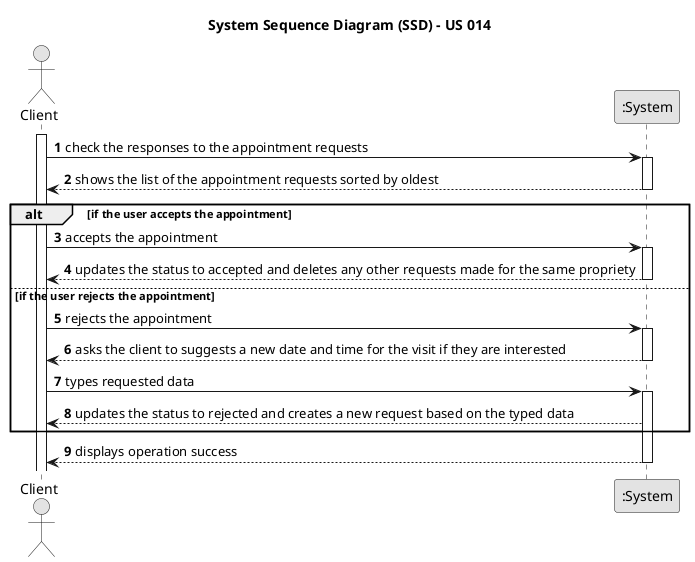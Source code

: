 @startuml
        skinparam monochrome true
        skinparam packageStyle rectangle
        skinparam shadowing false

        title System Sequence Diagram (SSD) - US 014

        autonumber

        actor "Client" as client
        participant ":System" as system

        activate client

        client -> system : check the responses to the appointment requests
        activate system

        system --> client : shows the list of the appointment requests sorted by oldest
        deactivate system
        alt if the user accepts the appointment
        client -> system : accepts the appointment
        activate system
        system --> client : updates the status to accepted and deletes any other requests made for the same propriety
        deactivate system
        else if the user rejects the appointment

        client -> system : rejects the appointment
        activate system
        system --> client : asks the client to suggests a new date and time for the visit if they are interested
        deactivate system
        client -> system : types requested data
        activate system
        system --> client : updates the status to rejected and creates a new request based on the typed data

        end alt


        system --> client : displays operation success
        deactivate system

        @enduml